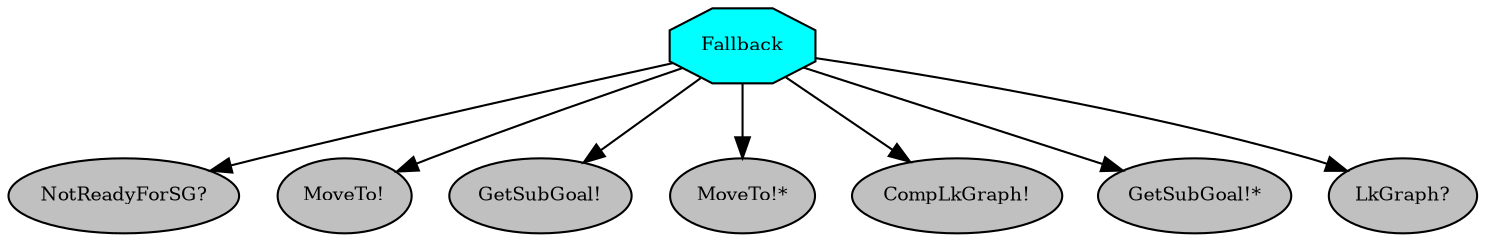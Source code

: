 digraph pastafarianism {
ordering=out;
graph [fontname="times-roman"];
node [fontname="times-roman"];
edge [fontname="times-roman"];
Fallback [fillcolor=cyan, fontcolor=black, fontsize=9, label=Fallback, shape=octagon, style=filled];
"NotReadyForSG?" [fillcolor=gray, fontcolor=black, fontsize=9, label="NotReadyForSG?", shape=ellipse, style=filled];
Fallback -> "NotReadyForSG?";
"MoveTo!" [fillcolor=gray, fontcolor=black, fontsize=9, label="MoveTo!", shape=ellipse, style=filled];
Fallback -> "MoveTo!";
"GetSubGoal!" [fillcolor=gray, fontcolor=black, fontsize=9, label="GetSubGoal!", shape=ellipse, style=filled];
Fallback -> "GetSubGoal!";
"MoveTo!*" [fillcolor=gray, fontcolor=black, fontsize=9, label="MoveTo!*", shape=ellipse, style=filled];
Fallback -> "MoveTo!*";
"CompLkGraph!" [fillcolor=gray, fontcolor=black, fontsize=9, label="CompLkGraph!", shape=ellipse, style=filled];
Fallback -> "CompLkGraph!";
"GetSubGoal!*" [fillcolor=gray, fontcolor=black, fontsize=9, label="GetSubGoal!*", shape=ellipse, style=filled];
Fallback -> "GetSubGoal!*";
"LkGraph?" [fillcolor=gray, fontcolor=black, fontsize=9, label="LkGraph?", shape=ellipse, style=filled];
Fallback -> "LkGraph?";
}
